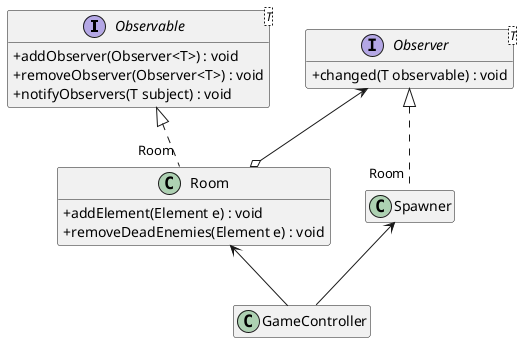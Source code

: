 @startuml

hide empty members
skinparam classAttributeIconSize 0
skinparam linetype polyline
skinparam shadowing false

interface Observable<T> {
    + addObserver(Observer<T>) : void
    + removeObserver(Observer<T>) : void
    + notifyObservers(T subject) : void
}

interface Observer<T> {
    + changed(T observable) : void
}

class Room {
    + addElement(Element e) : void
    + removeDeadEnemies(Element e) : void
}

class Spawner {}
class GameController {}

Room "Room".up.^ Observable
Room o-up-> Observer
Spawner "Room".up.^ Observer
GameController -up-> Spawner
GameController -up-> Room

@enduml
